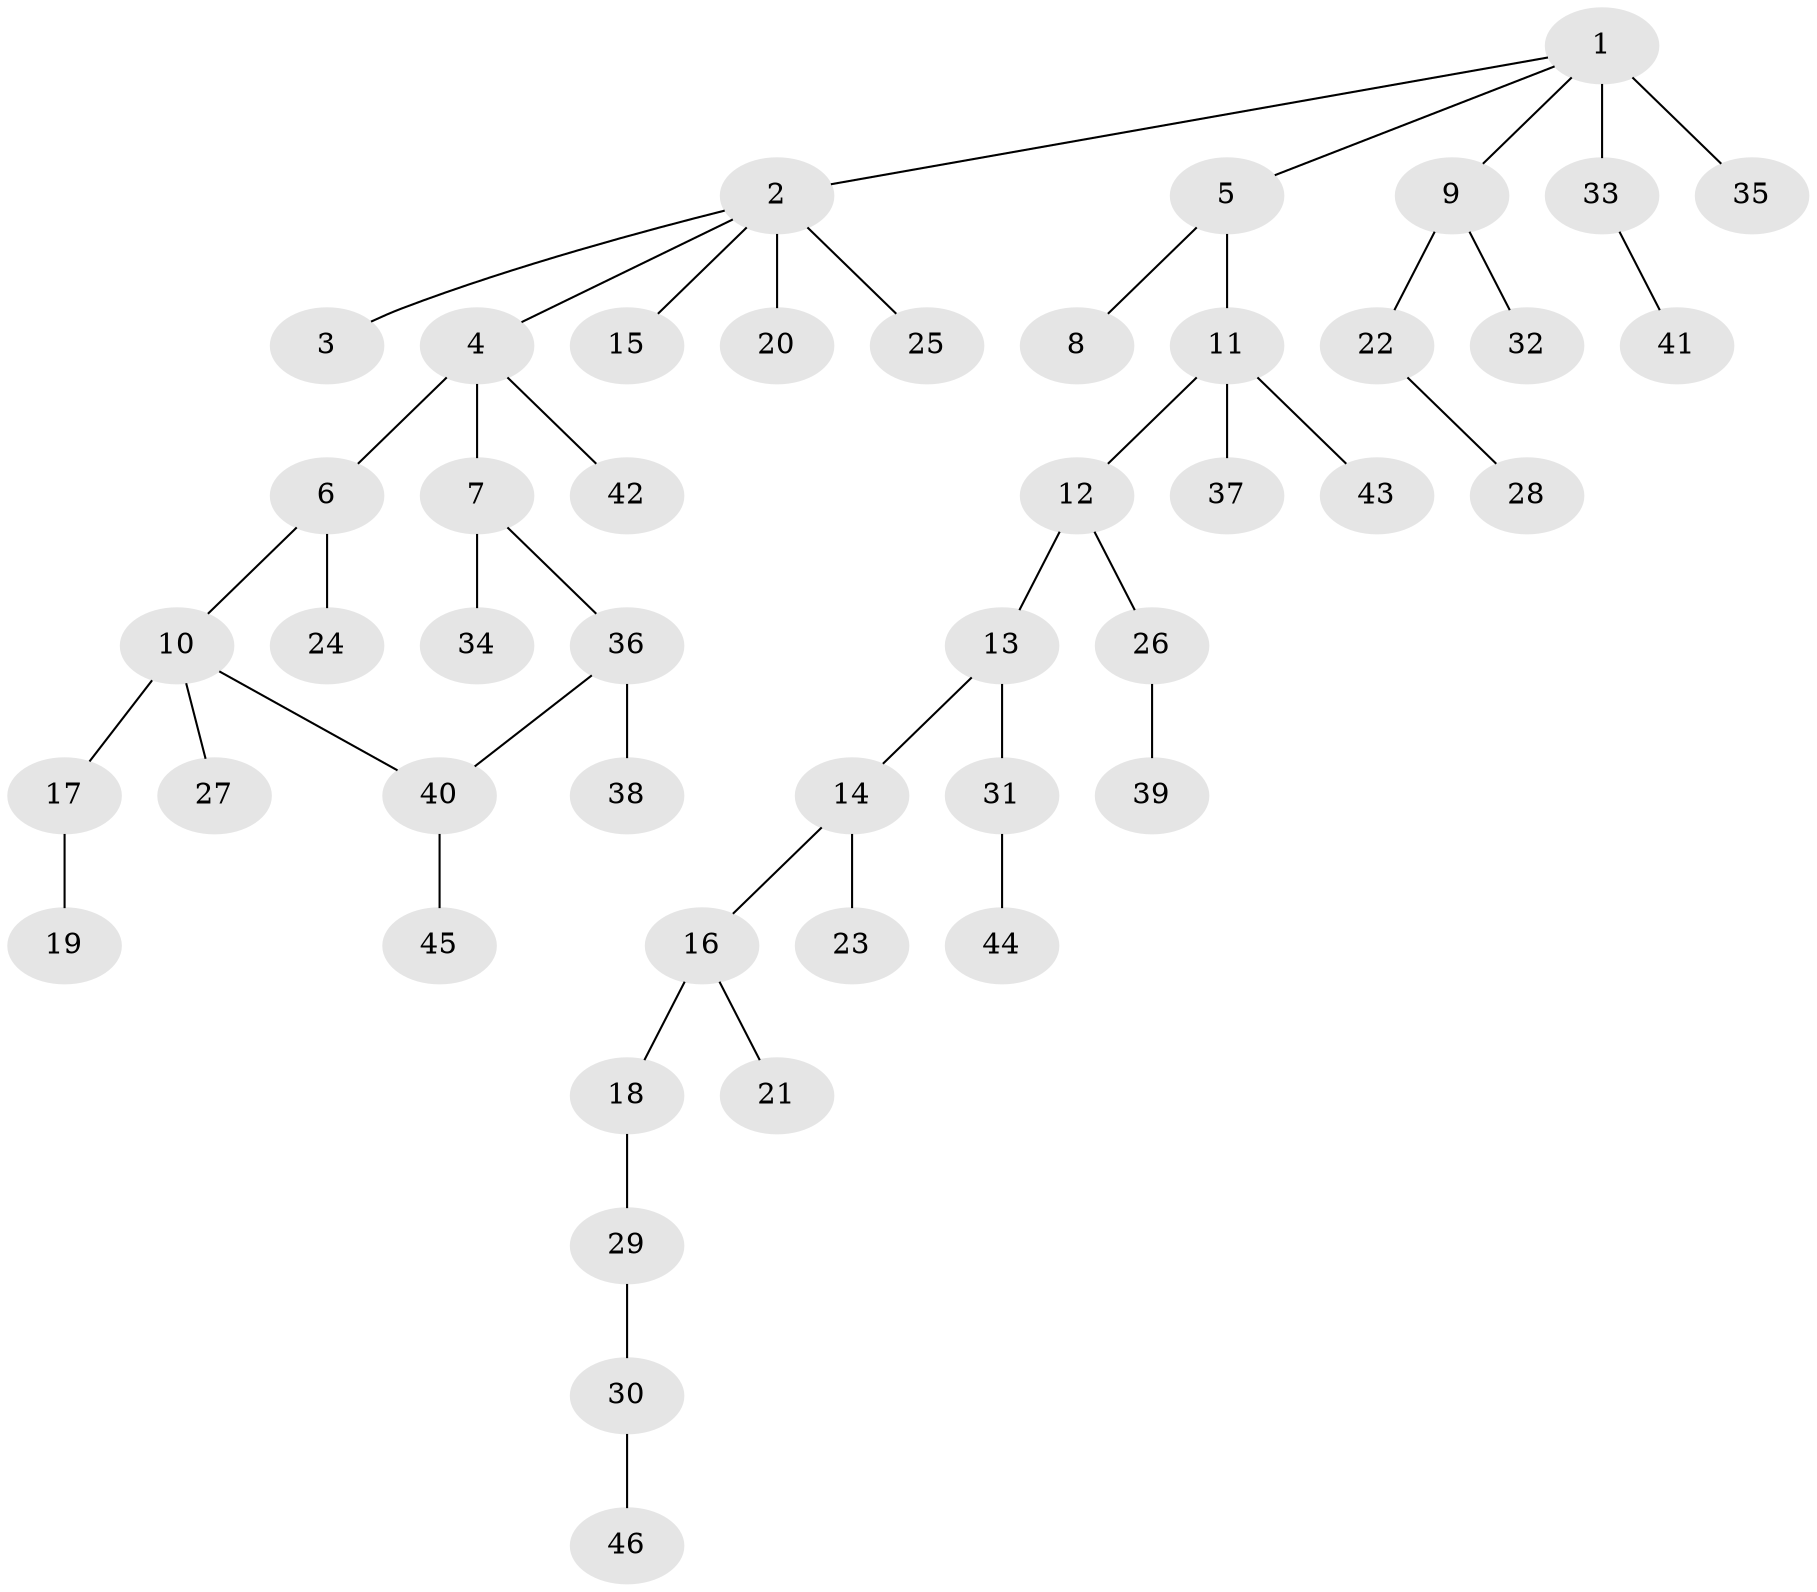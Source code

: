 // original degree distribution, {8: 0.021739130434782608, 2: 0.25, 7: 0.010869565217391304, 4: 0.05434782608695652, 3: 0.16304347826086957, 1: 0.4891304347826087, 5: 0.010869565217391304}
// Generated by graph-tools (version 1.1) at 2025/34/03/09/25 02:34:20]
// undirected, 46 vertices, 46 edges
graph export_dot {
graph [start="1"]
  node [color=gray90,style=filled];
  1;
  2;
  3;
  4;
  5;
  6;
  7;
  8;
  9;
  10;
  11;
  12;
  13;
  14;
  15;
  16;
  17;
  18;
  19;
  20;
  21;
  22;
  23;
  24;
  25;
  26;
  27;
  28;
  29;
  30;
  31;
  32;
  33;
  34;
  35;
  36;
  37;
  38;
  39;
  40;
  41;
  42;
  43;
  44;
  45;
  46;
  1 -- 2 [weight=1.0];
  1 -- 5 [weight=1.0];
  1 -- 9 [weight=1.0];
  1 -- 33 [weight=1.0];
  1 -- 35 [weight=3.0];
  2 -- 3 [weight=1.0];
  2 -- 4 [weight=1.0];
  2 -- 15 [weight=1.0];
  2 -- 20 [weight=2.0];
  2 -- 25 [weight=1.0];
  4 -- 6 [weight=1.0];
  4 -- 7 [weight=3.0];
  4 -- 42 [weight=1.0];
  5 -- 8 [weight=1.0];
  5 -- 11 [weight=1.0];
  6 -- 10 [weight=1.0];
  6 -- 24 [weight=2.0];
  7 -- 34 [weight=1.0];
  7 -- 36 [weight=1.0];
  9 -- 22 [weight=1.0];
  9 -- 32 [weight=1.0];
  10 -- 17 [weight=1.0];
  10 -- 27 [weight=1.0];
  10 -- 40 [weight=1.0];
  11 -- 12 [weight=2.0];
  11 -- 37 [weight=1.0];
  11 -- 43 [weight=1.0];
  12 -- 13 [weight=1.0];
  12 -- 26 [weight=1.0];
  13 -- 14 [weight=1.0];
  13 -- 31 [weight=1.0];
  14 -- 16 [weight=1.0];
  14 -- 23 [weight=1.0];
  16 -- 18 [weight=1.0];
  16 -- 21 [weight=1.0];
  17 -- 19 [weight=1.0];
  18 -- 29 [weight=1.0];
  22 -- 28 [weight=1.0];
  26 -- 39 [weight=1.0];
  29 -- 30 [weight=1.0];
  30 -- 46 [weight=1.0];
  31 -- 44 [weight=1.0];
  33 -- 41 [weight=2.0];
  36 -- 38 [weight=1.0];
  36 -- 40 [weight=1.0];
  40 -- 45 [weight=2.0];
}
